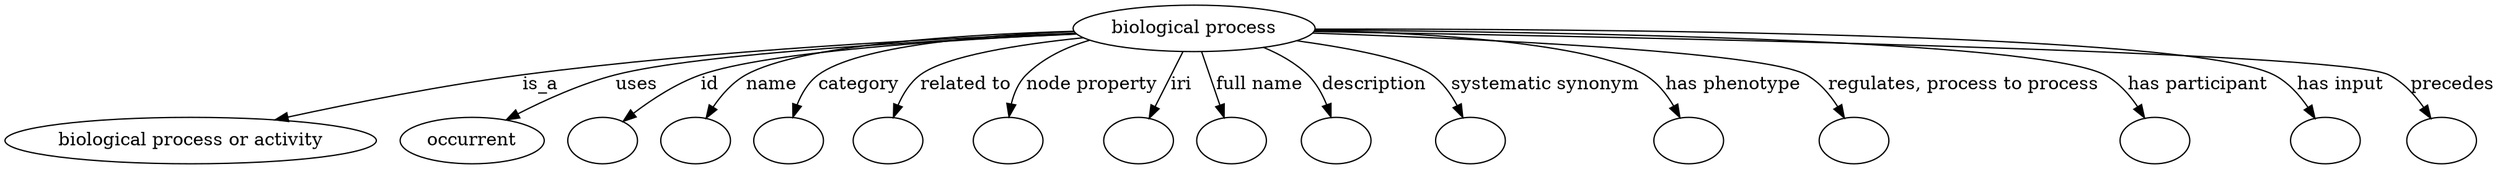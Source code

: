 digraph {
	graph [bb="0,0,1588.5,122"];
	node [label="\N"];
	"biological process"	 [height=0.5,
		label="biological process",
		pos="781.51,104",
		width=2.0612];
	"biological process or activity"	 [height=0.5,
		pos="112.51,18",
		width=3.1254];
	"biological process" -> "biological process or activity"	 [label=is_a,
		lp="351.79,61",
		pos="e,171.97,33.378 708.12,101.05 620.21,96.821 468.7,87.308 339.96,68 286.44,59.972 226.69,46.667 181.87,35.799"];
	occurrent	 [height=0.5,
		pos="286.51,18",
		width=1.2082];
	"biological process" -> occurrent	 [label=uses,
		lp="419.57,61",
		pos="e,314.05,32.152 709.5,99.612 617.29,93.553 462.81,81.796 407.4,68 378.16,60.716 346.74,47.547 323.27,36.552"];
	id	 [color=black,
		height=0.5,
		label="",
		pos="374.51,18",
		width=0.75];
	"biological process" -> id	 [color=black,
		label=id,
		lp="472.96,61",
		pos="e,393.31,31.019 710.04,99.011 631.46,92.964 510.51,81.843 466.63,68 443.57,60.728 419.64,47.539 401.95,36.533",
		style=solid];
	name	 [color=black,
		height=0.5,
		label="",
		pos="446.51,18",
		width=0.75];
	"biological process" -> name	 [color=black,
		label=name,
		lp="516.67,61",
		pos="e,459.53,34.343 709.16,99.672 638.66,94.571 537.03,84.617 501.2,68 488.12,61.936 476.02,51.602 466.54,41.898",
		style=solid];
	category	 [color=black,
		height=0.5,
		label="",
		pos="518.51,18",
		width=0.75];
	"biological process" -> category	 [color=black,
		label=category,
		lp="572.61,61",
		pos="e,524.51,35.595 709.53,99.573 651,94.77 574.05,85.347 548.32,68 539.95,62.358 533.58,53.508 528.91,44.811",
		style=solid];
	"related to"	 [color=black,
		height=0.5,
		label="",
		pos="590.51,18",
		width=0.75];
	"biological process" -> "related to"	 [color=black,
		label="related to",
		lp="637.75,61",
		pos="e,593.6,36.248 714.23,96.3 673.62,90.436 626.79,81.119 611.04,68 604.28,62.363 599.71,54.14 596.65,45.984",
		style=solid];
	"node property"	 [color=black,
		height=0.5,
		label="",
		pos="663.51,18",
		width=0.75];
	"biological process" -> "node property"	 [color=black,
		label="node property",
		lp="713.59,61",
		pos="e,663.22,36.162 728.41,91.414 705.46,84.948 682.1,76.625 674.37,68 669.02,62.018 666.09,54.027 664.54,46.191",
		style=solid];
	iri	 [color=black,
		height=0.5,
		label="",
		pos="735.51,18",
		width=0.75];
	"biological process" -> iri	 [color=black,
		label=iri,
		lp="767.74,61",
		pos="e,744.63,35.042 771.76,85.762 765.25,73.583 756.58,57.385 749.36,43.879",
		style=solid];
	"full name"	 [color=black,
		height=0.5,
		label="",
		pos="807.51,18",
		width=0.75];
	"biological process" -> "full name"	 [color=black,
		label="full name",
		lp="823.14,61",
		pos="e,802.1,35.917 787.03,85.762 790.53,74.168 795.14,58.931 799.1,45.843",
		style=solid];
	description	 [color=black,
		height=0.5,
		label="",
		pos="879.51,18",
		width=0.75];
	"biological process" -> description	 [color=black,
		label=description,
		lp="895.62,61",
		pos="e,873.41,35.93 822.52,88.983 833.5,83.577 844.75,76.627 853.51,68 860.03,61.587 865.25,53.195 869.26,45.122",
		style=solid];
	"systematic synonym"	 [color=black,
		height=0.5,
		label="",
		pos="960.51,18",
		width=0.75];
	"biological process" -> "systematic synonym"	 [color=black,
		label="systematic synonym",
		lp="1001.5,61",
		pos="e,954.02,35.771 843.35,94.015 877.78,87.507 916.47,78.322 930.51,68 938.54,62.101 944.83,53.349 949.53,44.809",
		style=solid];
	"has phenotype"	 [color=black,
		height=0.5,
		label="",
		pos="1097.5,18",
		width=0.75];
	"biological process" -> "has phenotype"	 [color=black,
		label="has phenotype",
		lp="1117.8,61",
		pos="e,1089.8,35.745 854.89,101.27 926.23,97.441 1028.6,88.483 1062.5,68 1071.8,62.409 1079.2,53.335 1084.8,44.442",
		style=solid];
	"regulates, process to process"	 [color=black,
		height=0.5,
		label="",
		pos="1200.5,18",
		width=0.75];
	"biological process" -> "regulates, process to process"	 [color=black,
		label="regulates, process to process",
		lp="1257.2,61",
		pos="e,1191.8,35.422 854.33,100.2 957.14,94.375 1135.3,82.373 1161.5,68 1171.6,62.466 1180,53.11 1186.3,43.977",
		style=solid];
	"has participant"	 [color=black,
		height=0.5,
		label="",
		pos="1382.5,18",
		width=0.75];
	"biological process" -> "has participant"	 [color=black,
		label="has participant",
		lp="1400.5,61",
		pos="e,1373.2,35.083 855.49,102.46 997.56,99.034 1298.3,89.341 1340.5,68 1351.4,62.516 1360.5,52.859 1367.4,43.484",
		style=solid];
	"has input"	 [color=black,
		height=0.5,
		label="",
		pos="1487.5,18",
		width=0.75];
	"biological process" -> "has input"	 [color=black,
		label="has input",
		lp="1490,61",
		pos="e,1478.2,35.127 855.83,103.28 1018.1,101.25 1393.9,93.773 1445.5,68 1456.4,62.571 1465.5,52.923 1472.5,43.54",
		style=solid];
	precedes	 [color=black,
		height=0.5,
		label="",
		pos="1561.5,18",
		width=0.75];
	"biological process" -> precedes	 [color=black,
		label=precedes,
		lp="1562,61",
		pos="e,1552.2,35.151 855.53,101.98 1036.8,96.835 1490.1,82.57 1519.5,68 1530.4,62.601 1539.5,52.957 1546.5,43.57",
		style=solid];
}

